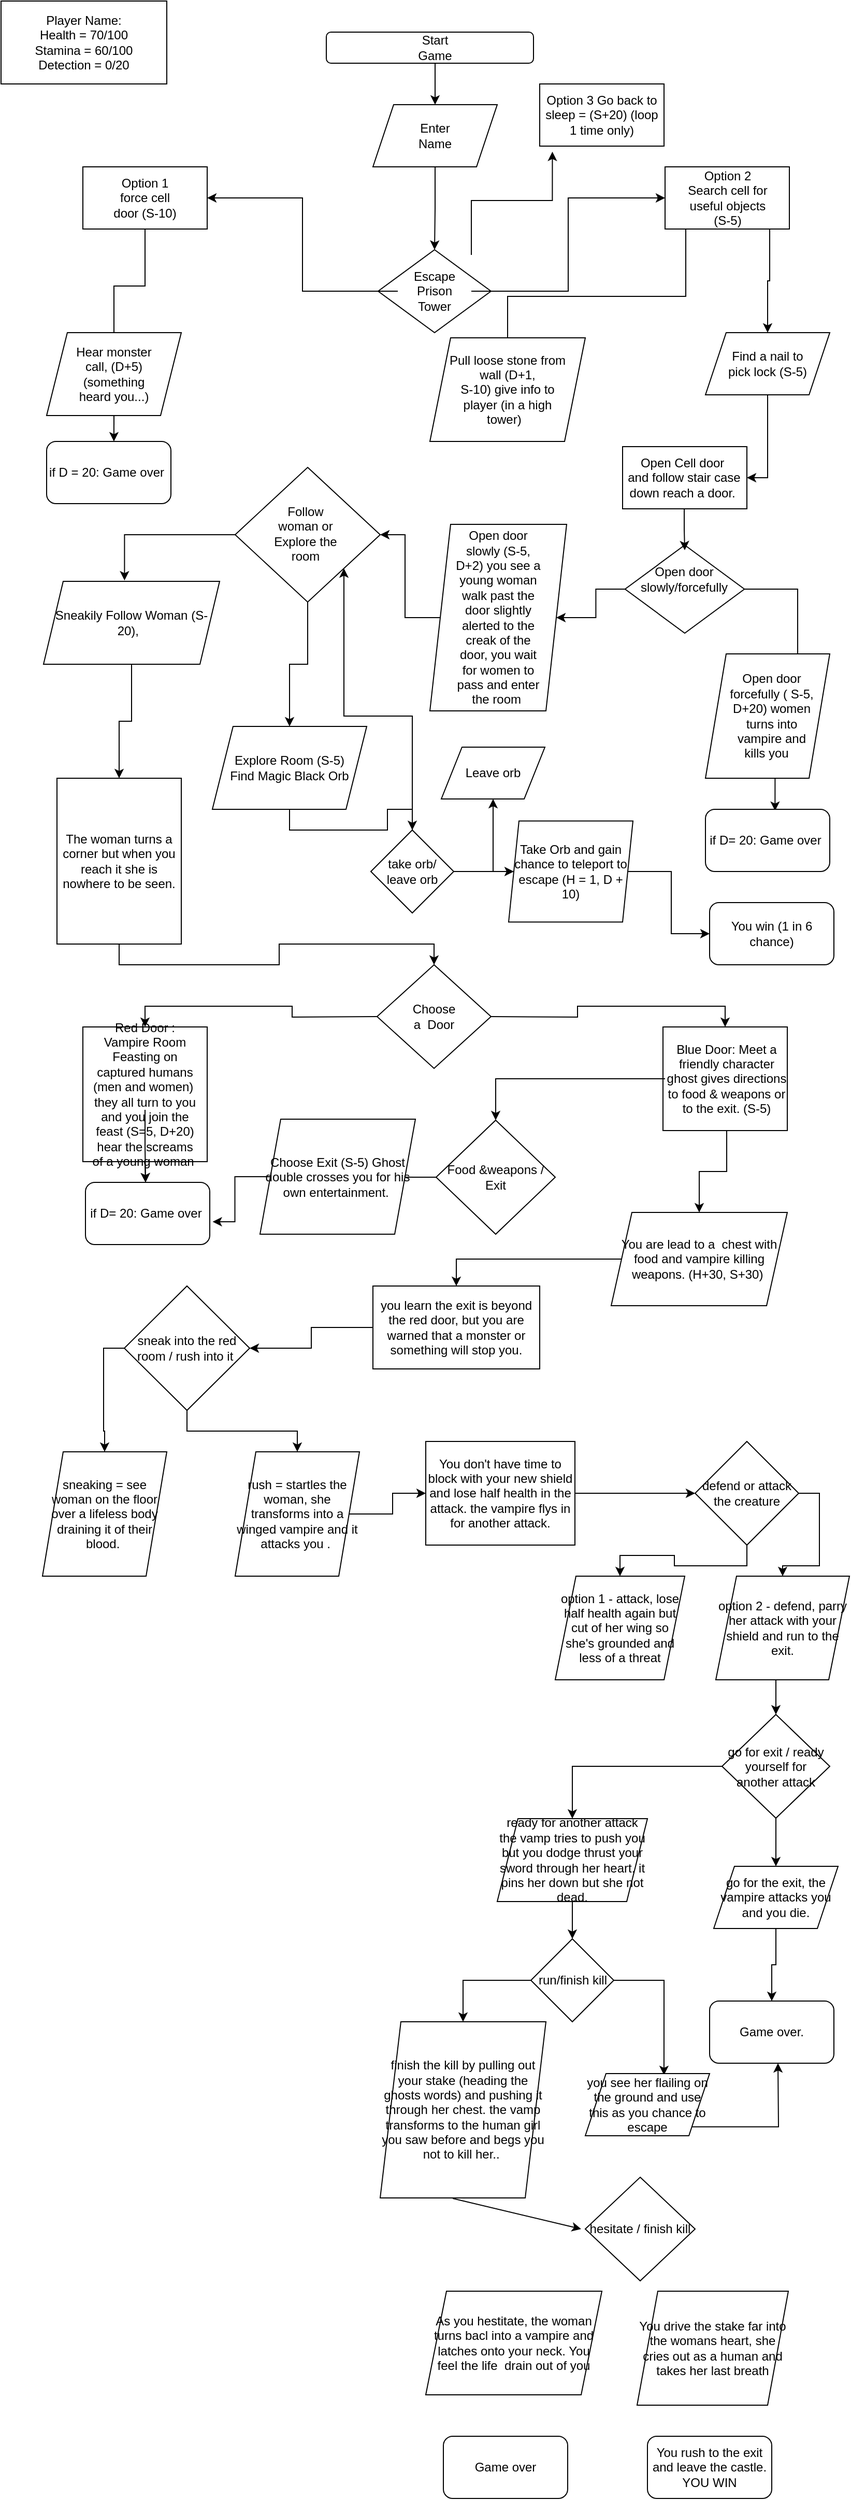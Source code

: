 <mxfile version="14.2.9" type="github">
  <diagram id="AGkp3YgMyCRiQ7xAGxLQ" name="Page-1">
    <mxGraphModel dx="1222" dy="490" grid="1" gridSize="10" guides="1" tooltips="1" connect="1" arrows="1" fold="1" page="1" pageScale="1" pageWidth="827" pageHeight="1169" math="0" shadow="0">
      <root>
        <mxCell id="0" />
        <mxCell id="1" parent="0" />
        <mxCell id="mVKKj_rzwkYYP3pHzG7V-71" style="edgeStyle=orthogonalEdgeStyle;rounded=0;orthogonalLoop=1;jettySize=auto;html=1;exitX=1;exitY=0.5;exitDx=0;exitDy=0;entryX=0.778;entryY=0.143;entryDx=0;entryDy=0;entryPerimeter=0;" parent="1" source="mVKKj_rzwkYYP3pHzG7V-67" target="mVKKj_rzwkYYP3pHzG7V-66" edge="1">
          <mxGeometry relative="1" as="geometry" />
        </mxCell>
        <mxCell id="mVKKj_rzwkYYP3pHzG7V-80" style="edgeStyle=orthogonalEdgeStyle;rounded=0;orthogonalLoop=1;jettySize=auto;html=1;exitX=0;exitY=0.5;exitDx=0;exitDy=0;" parent="1" source="mVKKj_rzwkYYP3pHzG7V-67" target="mVKKj_rzwkYYP3pHzG7V-75" edge="1">
          <mxGeometry relative="1" as="geometry" />
        </mxCell>
        <mxCell id="mVKKj_rzwkYYP3pHzG7V-67" value="" style="rhombus;whiteSpace=wrap;html=1;" parent="1" vertex="1">
          <mxGeometry x="602.38" y="525" width="115.25" height="85" as="geometry" />
        </mxCell>
        <mxCell id="mVKKj_rzwkYYP3pHzG7V-27" value="" style="rounded=0;whiteSpace=wrap;html=1;" parent="1" vertex="1">
          <mxGeometry x="79" y="160" width="120" height="60" as="geometry" />
        </mxCell>
        <mxCell id="mVKKj_rzwkYYP3pHzG7V-28" value="" style="rounded=0;whiteSpace=wrap;html=1;" parent="1" vertex="1">
          <mxGeometry x="641" y="160" width="120" height="60" as="geometry" />
        </mxCell>
        <mxCell id="mVKKj_rzwkYYP3pHzG7V-25" value="" style="rhombus;whiteSpace=wrap;html=1;" parent="1" vertex="1">
          <mxGeometry x="364" y="240" width="109" height="80" as="geometry" />
        </mxCell>
        <mxCell id="mVKKj_rzwkYYP3pHzG7V-15" style="edgeStyle=orthogonalEdgeStyle;rounded=0;orthogonalLoop=1;jettySize=auto;html=1;exitX=0;exitY=0.5;exitDx=0;exitDy=0;entryX=0.5;entryY=0;entryDx=0;entryDy=0;" parent="1" target="mVKKj_rzwkYYP3pHzG7V-11" edge="1">
          <mxGeometry relative="1" as="geometry">
            <mxPoint x="363" y="980" as="sourcePoint" />
          </mxGeometry>
        </mxCell>
        <mxCell id="mVKKj_rzwkYYP3pHzG7V-16" style="edgeStyle=orthogonalEdgeStyle;rounded=0;orthogonalLoop=1;jettySize=auto;html=1;exitX=1;exitY=0.5;exitDx=0;exitDy=0;entryX=0.5;entryY=0;entryDx=0;entryDy=0;" parent="1" target="mVKKj_rzwkYYP3pHzG7V-12" edge="1">
          <mxGeometry relative="1" as="geometry">
            <mxPoint x="473" y="980" as="sourcePoint" />
          </mxGeometry>
        </mxCell>
        <mxCell id="mVKKj_rzwkYYP3pHzG7V-9" value="" style="rhombus;whiteSpace=wrap;html=1;" parent="1" vertex="1">
          <mxGeometry x="363" y="930" width="110" height="100" as="geometry" />
        </mxCell>
        <object label="" id="mVKKj_rzwkYYP3pHzG7V-1">
          <mxCell style="rounded=1;whiteSpace=wrap;html=1;" parent="1" vertex="1">
            <mxGeometry x="314" y="30" width="200" height="30" as="geometry" />
          </mxCell>
        </object>
        <mxCell id="mVKKj_rzwkYYP3pHzG7V-8" style="edgeStyle=orthogonalEdgeStyle;rounded=0;orthogonalLoop=1;jettySize=auto;html=1;entryX=0.5;entryY=0;entryDx=0;entryDy=0;" parent="1" target="mVKKj_rzwkYYP3pHzG7V-3" edge="1">
          <mxGeometry relative="1" as="geometry">
            <mxPoint x="419" y="70" as="sourcePoint" />
            <Array as="points">
              <mxPoint x="419" y="60" />
              <mxPoint x="419" y="60" />
            </Array>
          </mxGeometry>
        </mxCell>
        <mxCell id="mVKKj_rzwkYYP3pHzG7V-2" value="Start Game" style="text;html=1;strokeColor=none;fillColor=none;align=center;verticalAlign=middle;whiteSpace=wrap;rounded=0;" parent="1" vertex="1">
          <mxGeometry x="399" y="35" width="40" height="20" as="geometry" />
        </mxCell>
        <mxCell id="mVKKj_rzwkYYP3pHzG7V-26" style="edgeStyle=orthogonalEdgeStyle;rounded=0;orthogonalLoop=1;jettySize=auto;html=1;exitX=0.5;exitY=1;exitDx=0;exitDy=0;entryX=0.5;entryY=0;entryDx=0;entryDy=0;" parent="1" source="mVKKj_rzwkYYP3pHzG7V-3" target="mVKKj_rzwkYYP3pHzG7V-25" edge="1">
          <mxGeometry relative="1" as="geometry" />
        </mxCell>
        <mxCell id="mVKKj_rzwkYYP3pHzG7V-3" value="" style="shape=parallelogram;perimeter=parallelogramPerimeter;whiteSpace=wrap;html=1;fixedSize=1;" parent="1" vertex="1">
          <mxGeometry x="359" y="100" width="120" height="60" as="geometry" />
        </mxCell>
        <mxCell id="mVKKj_rzwkYYP3pHzG7V-6" value="Enter Name" style="text;html=1;strokeColor=none;fillColor=none;align=center;verticalAlign=middle;whiteSpace=wrap;rounded=0;" parent="1" vertex="1">
          <mxGeometry x="399" y="120" width="40" height="20" as="geometry" />
        </mxCell>
        <mxCell id="mVKKj_rzwkYYP3pHzG7V-7" style="edgeStyle=orthogonalEdgeStyle;rounded=0;orthogonalLoop=1;jettySize=auto;html=1;exitX=0.5;exitY=1;exitDx=0;exitDy=0;" parent="1" source="mVKKj_rzwkYYP3pHzG7V-6" target="mVKKj_rzwkYYP3pHzG7V-6" edge="1">
          <mxGeometry relative="1" as="geometry" />
        </mxCell>
        <mxCell id="mVKKj_rzwkYYP3pHzG7V-4" value="Choose a&amp;nbsp; Door" style="text;html=1;strokeColor=none;fillColor=none;align=center;verticalAlign=middle;whiteSpace=wrap;rounded=0;" parent="1" vertex="1">
          <mxGeometry x="402" y="950" width="32" height="60" as="geometry" />
        </mxCell>
        <mxCell id="mVKKj_rzwkYYP3pHzG7V-112" style="edgeStyle=orthogonalEdgeStyle;rounded=0;orthogonalLoop=1;jettySize=auto;html=1;exitX=0.5;exitY=1;exitDx=0;exitDy=0;entryX=0.5;entryY=0;entryDx=0;entryDy=0;" parent="1" source="mVKKj_rzwkYYP3pHzG7V-11" target="mVKKj_rzwkYYP3pHzG7V-110" edge="1">
          <mxGeometry relative="1" as="geometry" />
        </mxCell>
        <mxCell id="mVKKj_rzwkYYP3pHzG7V-11" value="" style="rounded=0;whiteSpace=wrap;html=1;" parent="1" vertex="1">
          <mxGeometry x="79" y="990" width="120" height="130" as="geometry" />
        </mxCell>
        <mxCell id="mVKKj_rzwkYYP3pHzG7V-12" value="" style="rounded=0;whiteSpace=wrap;html=1;" parent="1" vertex="1">
          <mxGeometry x="639" y="990" width="120" height="100" as="geometry" />
        </mxCell>
        <mxCell id="aACTHdseWjAm7IjOx82R-12" value="" style="edgeStyle=orthogonalEdgeStyle;rounded=0;orthogonalLoop=1;jettySize=auto;html=1;" edge="1" parent="1" source="mVKKj_rzwkYYP3pHzG7V-13" target="mVKKj_rzwkYYP3pHzG7V-110">
          <mxGeometry relative="1" as="geometry" />
        </mxCell>
        <mxCell id="mVKKj_rzwkYYP3pHzG7V-13" value="Red Door : Vampire Room Feasting on captured humans (men and women)&amp;nbsp;&lt;br&gt;they all turn to you and you join the feast (S=5, D+20) hear the screams of a young woman&amp;nbsp;" style="text;html=1;strokeColor=none;fillColor=none;align=center;verticalAlign=middle;whiteSpace=wrap;rounded=0;" parent="1" vertex="1">
          <mxGeometry x="86" y="1040" width="106" height="30" as="geometry" />
        </mxCell>
        <mxCell id="mVKKj_rzwkYYP3pHzG7V-115" style="edgeStyle=orthogonalEdgeStyle;rounded=0;orthogonalLoop=1;jettySize=auto;html=1;exitX=0;exitY=0.5;exitDx=0;exitDy=0;entryX=0.5;entryY=0;entryDx=0;entryDy=0;" parent="1" source="mVKKj_rzwkYYP3pHzG7V-14" target="mVKKj_rzwkYYP3pHzG7V-114" edge="1">
          <mxGeometry relative="1" as="geometry" />
        </mxCell>
        <mxCell id="mVKKj_rzwkYYP3pHzG7V-120" style="edgeStyle=orthogonalEdgeStyle;rounded=0;orthogonalLoop=1;jettySize=auto;html=1;exitX=0.5;exitY=1;exitDx=0;exitDy=0;entryX=0.5;entryY=0;entryDx=0;entryDy=0;" parent="1" source="mVKKj_rzwkYYP3pHzG7V-14" target="mVKKj_rzwkYYP3pHzG7V-119" edge="1">
          <mxGeometry relative="1" as="geometry" />
        </mxCell>
        <mxCell id="mVKKj_rzwkYYP3pHzG7V-14" value="Blue Door: Meet a friendly character ghost gives directions to food &amp;amp; weapons or to the exit. (S-5)" style="text;html=1;strokeColor=none;fillColor=none;align=center;verticalAlign=middle;whiteSpace=wrap;rounded=0;" parent="1" vertex="1">
          <mxGeometry x="641" y="990" width="119" height="100" as="geometry" />
        </mxCell>
        <mxCell id="mVKKj_rzwkYYP3pHzG7V-52" style="edgeStyle=orthogonalEdgeStyle;rounded=0;orthogonalLoop=1;jettySize=auto;html=1;exitX=0.5;exitY=1;exitDx=0;exitDy=0;entryX=0.5;entryY=0;entryDx=0;entryDy=0;" parent="1" source="mVKKj_rzwkYYP3pHzG7V-22" target="mVKKj_rzwkYYP3pHzG7V-37" edge="1">
          <mxGeometry relative="1" as="geometry" />
        </mxCell>
        <mxCell id="mVKKj_rzwkYYP3pHzG7V-22" value="Option 1 force cell door (S-10)" style="text;html=1;strokeColor=none;fillColor=none;align=center;verticalAlign=middle;whiteSpace=wrap;rounded=0;" parent="1" vertex="1">
          <mxGeometry x="104" y="160" width="70" height="60" as="geometry" />
        </mxCell>
        <mxCell id="mVKKj_rzwkYYP3pHzG7V-53" style="edgeStyle=orthogonalEdgeStyle;rounded=0;orthogonalLoop=1;jettySize=auto;html=1;exitX=1;exitY=1;exitDx=0;exitDy=0;" parent="1" source="mVKKj_rzwkYYP3pHzG7V-23" target="mVKKj_rzwkYYP3pHzG7V-32" edge="1">
          <mxGeometry relative="1" as="geometry" />
        </mxCell>
        <mxCell id="mVKKj_rzwkYYP3pHzG7V-54" style="edgeStyle=orthogonalEdgeStyle;rounded=0;orthogonalLoop=1;jettySize=auto;html=1;exitX=0;exitY=1;exitDx=0;exitDy=0;entryX=0.5;entryY=0;entryDx=0;entryDy=0;" parent="1" source="mVKKj_rzwkYYP3pHzG7V-23" target="mVKKj_rzwkYYP3pHzG7V-35" edge="1">
          <mxGeometry relative="1" as="geometry" />
        </mxCell>
        <mxCell id="mVKKj_rzwkYYP3pHzG7V-23" value="Option 2 Search cell for useful objects (S-5)" style="text;html=1;strokeColor=none;fillColor=none;align=center;verticalAlign=middle;whiteSpace=wrap;rounded=0;" parent="1" vertex="1">
          <mxGeometry x="661" y="160" width="81" height="60" as="geometry" />
        </mxCell>
        <mxCell id="mVKKj_rzwkYYP3pHzG7V-29" style="edgeStyle=orthogonalEdgeStyle;rounded=0;orthogonalLoop=1;jettySize=auto;html=1;exitX=0;exitY=0.5;exitDx=0;exitDy=0;entryX=1;entryY=0.5;entryDx=0;entryDy=0;" parent="1" source="mVKKj_rzwkYYP3pHzG7V-18" target="mVKKj_rzwkYYP3pHzG7V-27" edge="1">
          <mxGeometry relative="1" as="geometry" />
        </mxCell>
        <mxCell id="mVKKj_rzwkYYP3pHzG7V-30" style="edgeStyle=orthogonalEdgeStyle;rounded=0;orthogonalLoop=1;jettySize=auto;html=1;exitX=1;exitY=0.5;exitDx=0;exitDy=0;entryX=0;entryY=0.5;entryDx=0;entryDy=0;" parent="1" source="mVKKj_rzwkYYP3pHzG7V-18" target="mVKKj_rzwkYYP3pHzG7V-28" edge="1">
          <mxGeometry relative="1" as="geometry" />
        </mxCell>
        <mxCell id="mVKKj_rzwkYYP3pHzG7V-100" style="edgeStyle=orthogonalEdgeStyle;rounded=0;orthogonalLoop=1;jettySize=auto;html=1;exitX=1;exitY=0;exitDx=0;exitDy=0;entryX=0.102;entryY=1.09;entryDx=0;entryDy=0;entryPerimeter=0;" parent="1" source="mVKKj_rzwkYYP3pHzG7V-18" target="mVKKj_rzwkYYP3pHzG7V-44" edge="1">
          <mxGeometry relative="1" as="geometry" />
        </mxCell>
        <mxCell id="mVKKj_rzwkYYP3pHzG7V-18" value="Escape Prison Tower" style="text;html=1;strokeColor=none;fillColor=none;align=center;verticalAlign=middle;whiteSpace=wrap;rounded=0;" parent="1" vertex="1">
          <mxGeometry x="383" y="245" width="71" height="70" as="geometry" />
        </mxCell>
        <mxCell id="mVKKj_rzwkYYP3pHzG7V-31" value="" style="shape=parallelogram;perimeter=parallelogramPerimeter;whiteSpace=wrap;html=1;fixedSize=1;" parent="1" vertex="1">
          <mxGeometry x="680" y="320" width="120" height="60" as="geometry" />
        </mxCell>
        <mxCell id="mVKKj_rzwkYYP3pHzG7V-57" style="edgeStyle=orthogonalEdgeStyle;rounded=0;orthogonalLoop=1;jettySize=auto;html=1;exitX=0.5;exitY=1;exitDx=0;exitDy=0;entryX=1;entryY=0.5;entryDx=0;entryDy=0;" parent="1" source="mVKKj_rzwkYYP3pHzG7V-32" target="mVKKj_rzwkYYP3pHzG7V-56" edge="1">
          <mxGeometry relative="1" as="geometry" />
        </mxCell>
        <mxCell id="mVKKj_rzwkYYP3pHzG7V-32" value="Find a nail to pick lock (S-5)" style="text;html=1;strokeColor=none;fillColor=none;align=center;verticalAlign=middle;whiteSpace=wrap;rounded=0;" parent="1" vertex="1">
          <mxGeometry x="699" y="320" width="82" height="60" as="geometry" />
        </mxCell>
        <mxCell id="mVKKj_rzwkYYP3pHzG7V-34" value="" style="shape=parallelogram;perimeter=parallelogramPerimeter;whiteSpace=wrap;html=1;fixedSize=1;" parent="1" vertex="1">
          <mxGeometry x="414" y="325" width="150" height="100" as="geometry" />
        </mxCell>
        <mxCell id="mVKKj_rzwkYYP3pHzG7V-35" value="Pull loose stone from wall (D+1, &lt;br&gt;S-10) give info to player (in a high tower)&amp;nbsp;&amp;nbsp;" style="text;html=1;strokeColor=none;fillColor=none;align=center;verticalAlign=middle;whiteSpace=wrap;rounded=0;" parent="1" vertex="1">
          <mxGeometry x="431" y="350" width="116" height="50" as="geometry" />
        </mxCell>
        <mxCell id="mVKKj_rzwkYYP3pHzG7V-61" style="edgeStyle=orthogonalEdgeStyle;rounded=0;orthogonalLoop=1;jettySize=auto;html=1;exitX=0.5;exitY=1;exitDx=0;exitDy=0;entryX=0.56;entryY=0;entryDx=0;entryDy=0;entryPerimeter=0;" parent="1" source="mVKKj_rzwkYYP3pHzG7V-36" target="mVKKj_rzwkYYP3pHzG7V-60" edge="1">
          <mxGeometry relative="1" as="geometry" />
        </mxCell>
        <mxCell id="mVKKj_rzwkYYP3pHzG7V-36" value="" style="shape=parallelogram;perimeter=parallelogramPerimeter;whiteSpace=wrap;html=1;fixedSize=1;" parent="1" vertex="1">
          <mxGeometry x="44" y="320" width="130" height="80" as="geometry" />
        </mxCell>
        <mxCell id="mVKKj_rzwkYYP3pHzG7V-37" value="Hear monster call, (D+5) (something heard you...)" style="text;html=1;strokeColor=none;fillColor=none;align=center;verticalAlign=middle;whiteSpace=wrap;rounded=0;" parent="1" vertex="1">
          <mxGeometry x="69" y="330" width="80" height="60" as="geometry" />
        </mxCell>
        <mxCell id="mVKKj_rzwkYYP3pHzG7V-41" value="" style="rounded=0;whiteSpace=wrap;html=1;" parent="1" vertex="1">
          <mxGeometry width="160" height="80" as="geometry" />
        </mxCell>
        <mxCell id="mVKKj_rzwkYYP3pHzG7V-42" value="Player Name:&lt;br&gt;Health = 70/100&lt;br&gt;Stamina = 60/100&lt;br&gt;Detection = 0/20" style="text;html=1;strokeColor=none;fillColor=none;align=center;verticalAlign=middle;whiteSpace=wrap;rounded=0;" parent="1" vertex="1">
          <mxGeometry width="160" height="80" as="geometry" />
        </mxCell>
        <mxCell id="mVKKj_rzwkYYP3pHzG7V-43" value="" style="rounded=0;whiteSpace=wrap;html=1;" parent="1" vertex="1">
          <mxGeometry x="520" y="80" width="120" height="60" as="geometry" />
        </mxCell>
        <mxCell id="mVKKj_rzwkYYP3pHzG7V-44" value="Option 3 Go back to sleep = (S+20) (loop 1 time only)" style="text;html=1;strokeColor=none;fillColor=none;align=center;verticalAlign=middle;whiteSpace=wrap;rounded=0;" parent="1" vertex="1">
          <mxGeometry x="520" y="80" width="120" height="60" as="geometry" />
        </mxCell>
        <mxCell id="mVKKj_rzwkYYP3pHzG7V-55" value="" style="rounded=0;whiteSpace=wrap;html=1;" parent="1" vertex="1">
          <mxGeometry x="600" y="430" width="120" height="60" as="geometry" />
        </mxCell>
        <mxCell id="mVKKj_rzwkYYP3pHzG7V-70" style="edgeStyle=orthogonalEdgeStyle;rounded=0;orthogonalLoop=1;jettySize=auto;html=1;exitX=0.5;exitY=1;exitDx=0;exitDy=0;entryX=0.506;entryY=0.238;entryDx=0;entryDy=0;entryPerimeter=0;" parent="1" source="mVKKj_rzwkYYP3pHzG7V-56" target="mVKKj_rzwkYYP3pHzG7V-65" edge="1">
          <mxGeometry relative="1" as="geometry" />
        </mxCell>
        <mxCell id="mVKKj_rzwkYYP3pHzG7V-56" value="Open Cell door&amp;nbsp;&lt;br&gt;and follow stair case down reach a door.&amp;nbsp;" style="text;html=1;strokeColor=none;fillColor=none;align=center;verticalAlign=middle;whiteSpace=wrap;rounded=0;" parent="1" vertex="1">
          <mxGeometry x="599" y="430" width="121" height="60" as="geometry" />
        </mxCell>
        <mxCell id="mVKKj_rzwkYYP3pHzG7V-59" value="" style="rounded=1;whiteSpace=wrap;html=1;" parent="1" vertex="1">
          <mxGeometry x="44" y="425" width="120" height="60" as="geometry" />
        </mxCell>
        <mxCell id="mVKKj_rzwkYYP3pHzG7V-60" value="if D = 20: Game over" style="text;html=1;strokeColor=none;fillColor=none;align=center;verticalAlign=middle;whiteSpace=wrap;rounded=0;" parent="1" vertex="1">
          <mxGeometry x="44" y="425" width="116" height="60" as="geometry" />
        </mxCell>
        <mxCell id="mVKKj_rzwkYYP3pHzG7V-63" value="" style="shape=parallelogram;perimeter=parallelogramPerimeter;whiteSpace=wrap;html=1;fixedSize=1;" parent="1" vertex="1">
          <mxGeometry x="680" y="630" width="120" height="120" as="geometry" />
        </mxCell>
        <mxCell id="mVKKj_rzwkYYP3pHzG7V-74" style="edgeStyle=orthogonalEdgeStyle;rounded=0;orthogonalLoop=1;jettySize=auto;html=1;exitX=0.5;exitY=1;exitDx=0;exitDy=0;entryX=0.579;entryY=0.024;entryDx=0;entryDy=0;entryPerimeter=0;" parent="1" source="mVKKj_rzwkYYP3pHzG7V-66" target="mVKKj_rzwkYYP3pHzG7V-73" edge="1">
          <mxGeometry relative="1" as="geometry" />
        </mxCell>
        <mxCell id="mVKKj_rzwkYYP3pHzG7V-66" value="Open door forcefully ( S-5, D+20) women turns into vampire and kills you&amp;nbsp; &amp;nbsp;" style="text;html=1;strokeColor=none;fillColor=none;align=center;verticalAlign=middle;whiteSpace=wrap;rounded=0;" parent="1" vertex="1">
          <mxGeometry x="699" y="630" width="90" height="120" as="geometry" />
        </mxCell>
        <mxCell id="mVKKj_rzwkYYP3pHzG7V-65" value="Open door slowly/forcefully" style="text;html=1;strokeColor=none;fillColor=none;align=center;verticalAlign=middle;whiteSpace=wrap;rounded=0;" parent="1" vertex="1">
          <mxGeometry x="617.25" y="505" width="84.5" height="105" as="geometry" />
        </mxCell>
        <mxCell id="mVKKj_rzwkYYP3pHzG7V-72" value="" style="rounded=1;whiteSpace=wrap;html=1;" parent="1" vertex="1">
          <mxGeometry x="680" y="780" width="120" height="60" as="geometry" />
        </mxCell>
        <mxCell id="mVKKj_rzwkYYP3pHzG7V-73" value="if D= 20: Game over" style="text;html=1;strokeColor=none;fillColor=none;align=center;verticalAlign=middle;whiteSpace=wrap;rounded=0;" parent="1" vertex="1">
          <mxGeometry x="680" y="780" width="116" height="60" as="geometry" />
        </mxCell>
        <mxCell id="mVKKj_rzwkYYP3pHzG7V-82" style="edgeStyle=orthogonalEdgeStyle;rounded=0;orthogonalLoop=1;jettySize=auto;html=1;exitX=0;exitY=0.5;exitDx=0;exitDy=0;entryX=1;entryY=0.5;entryDx=0;entryDy=0;" parent="1" source="mVKKj_rzwkYYP3pHzG7V-75" target="mVKKj_rzwkYYP3pHzG7V-81" edge="1">
          <mxGeometry relative="1" as="geometry" />
        </mxCell>
        <mxCell id="mVKKj_rzwkYYP3pHzG7V-75" value="" style="shape=parallelogram;perimeter=parallelogramPerimeter;whiteSpace=wrap;html=1;fixedSize=1;" parent="1" vertex="1">
          <mxGeometry x="414" y="505" width="132" height="180" as="geometry" />
        </mxCell>
        <mxCell id="mVKKj_rzwkYYP3pHzG7V-76" value="Open door slowly (S-5, D+2) you see a young woman walk past the door slightly alerted to the creak of the door, you wait for women to pass and enter the room&amp;nbsp;" style="text;html=1;strokeColor=none;fillColor=none;align=center;verticalAlign=middle;whiteSpace=wrap;rounded=0;" parent="1" vertex="1">
          <mxGeometry x="435" y="535" width="90" height="120" as="geometry" />
        </mxCell>
        <mxCell id="mVKKj_rzwkYYP3pHzG7V-88" style="edgeStyle=orthogonalEdgeStyle;rounded=0;orthogonalLoop=1;jettySize=auto;html=1;exitX=0;exitY=0.5;exitDx=0;exitDy=0;entryX=0.46;entryY=-0.011;entryDx=0;entryDy=0;entryPerimeter=0;" parent="1" source="mVKKj_rzwkYYP3pHzG7V-81" target="mVKKj_rzwkYYP3pHzG7V-86" edge="1">
          <mxGeometry relative="1" as="geometry" />
        </mxCell>
        <mxCell id="mVKKj_rzwkYYP3pHzG7V-89" style="edgeStyle=orthogonalEdgeStyle;rounded=0;orthogonalLoop=1;jettySize=auto;html=1;exitX=0.5;exitY=1;exitDx=0;exitDy=0;entryX=0.5;entryY=0;entryDx=0;entryDy=0;" parent="1" source="mVKKj_rzwkYYP3pHzG7V-81" target="mVKKj_rzwkYYP3pHzG7V-87" edge="1">
          <mxGeometry relative="1" as="geometry" />
        </mxCell>
        <mxCell id="mVKKj_rzwkYYP3pHzG7V-81" value="" style="rhombus;whiteSpace=wrap;html=1;" parent="1" vertex="1">
          <mxGeometry x="226" y="450" width="140" height="130" as="geometry" />
        </mxCell>
        <mxCell id="mVKKj_rzwkYYP3pHzG7V-83" value="Follow woman or Explore the room" style="text;html=1;strokeColor=none;fillColor=none;align=center;verticalAlign=middle;whiteSpace=wrap;rounded=0;" parent="1" vertex="1">
          <mxGeometry x="262" y="477.5" width="64" height="72.5" as="geometry" />
        </mxCell>
        <mxCell id="mVKKj_rzwkYYP3pHzG7V-102" style="edgeStyle=orthogonalEdgeStyle;rounded=0;orthogonalLoop=1;jettySize=auto;html=1;exitX=0.5;exitY=1;exitDx=0;exitDy=0;entryX=0.5;entryY=0;entryDx=0;entryDy=0;" parent="1" source="mVKKj_rzwkYYP3pHzG7V-86" target="mVKKj_rzwkYYP3pHzG7V-101" edge="1">
          <mxGeometry relative="1" as="geometry" />
        </mxCell>
        <mxCell id="mVKKj_rzwkYYP3pHzG7V-86" value="Sneakily Follow Woman (S-20),&amp;nbsp;&amp;nbsp;" style="shape=parallelogram;perimeter=parallelogramPerimeter;whiteSpace=wrap;html=1;fixedSize=1;size=19;" parent="1" vertex="1">
          <mxGeometry x="41" y="560" width="170" height="80" as="geometry" />
        </mxCell>
        <mxCell id="mVKKj_rzwkYYP3pHzG7V-95" style="edgeStyle=orthogonalEdgeStyle;rounded=0;orthogonalLoop=1;jettySize=auto;html=1;exitX=0.5;exitY=1;exitDx=0;exitDy=0;entryX=0.5;entryY=0;entryDx=0;entryDy=0;" parent="1" source="mVKKj_rzwkYYP3pHzG7V-87" target="mVKKj_rzwkYYP3pHzG7V-92" edge="1">
          <mxGeometry relative="1" as="geometry" />
        </mxCell>
        <mxCell id="mVKKj_rzwkYYP3pHzG7V-87" value="Explore Room (S-5)&lt;br&gt;Find Magic Black Orb" style="shape=parallelogram;perimeter=parallelogramPerimeter;whiteSpace=wrap;html=1;fixedSize=1;" parent="1" vertex="1">
          <mxGeometry x="204" y="700" width="149" height="80" as="geometry" />
        </mxCell>
        <mxCell id="mVKKj_rzwkYYP3pHzG7V-96" style="edgeStyle=orthogonalEdgeStyle;rounded=0;orthogonalLoop=1;jettySize=auto;html=1;exitX=1;exitY=0.5;exitDx=0;exitDy=0;entryX=0;entryY=0.5;entryDx=0;entryDy=0;" parent="1" source="mVKKj_rzwkYYP3pHzG7V-92" target="mVKKj_rzwkYYP3pHzG7V-93" edge="1">
          <mxGeometry relative="1" as="geometry" />
        </mxCell>
        <mxCell id="mVKKj_rzwkYYP3pHzG7V-99" style="edgeStyle=orthogonalEdgeStyle;rounded=0;orthogonalLoop=1;jettySize=auto;html=1;exitX=1;exitY=0.5;exitDx=0;exitDy=0;entryX=0.5;entryY=1;entryDx=0;entryDy=0;" parent="1" source="mVKKj_rzwkYYP3pHzG7V-92" target="mVKKj_rzwkYYP3pHzG7V-94" edge="1">
          <mxGeometry relative="1" as="geometry" />
        </mxCell>
        <mxCell id="mVKKj_rzwkYYP3pHzG7V-104" style="edgeStyle=orthogonalEdgeStyle;rounded=0;orthogonalLoop=1;jettySize=auto;html=1;exitX=0.5;exitY=0;exitDx=0;exitDy=0;entryX=1;entryY=1;entryDx=0;entryDy=0;" parent="1" source="mVKKj_rzwkYYP3pHzG7V-92" target="mVKKj_rzwkYYP3pHzG7V-81" edge="1">
          <mxGeometry relative="1" as="geometry" />
        </mxCell>
        <mxCell id="mVKKj_rzwkYYP3pHzG7V-92" value="take orb/ leave orb" style="rhombus;whiteSpace=wrap;html=1;" parent="1" vertex="1">
          <mxGeometry x="357" y="800" width="80" height="80" as="geometry" />
        </mxCell>
        <mxCell id="mVKKj_rzwkYYP3pHzG7V-106" style="edgeStyle=orthogonalEdgeStyle;rounded=0;orthogonalLoop=1;jettySize=auto;html=1;exitX=1;exitY=0.5;exitDx=0;exitDy=0;entryX=0;entryY=0.5;entryDx=0;entryDy=0;" parent="1" source="mVKKj_rzwkYYP3pHzG7V-93" target="mVKKj_rzwkYYP3pHzG7V-105" edge="1">
          <mxGeometry relative="1" as="geometry" />
        </mxCell>
        <mxCell id="mVKKj_rzwkYYP3pHzG7V-93" value="Take Orb and gain chance to teleport to escape (H = 1, D + 10)" style="shape=parallelogram;perimeter=parallelogramPerimeter;whiteSpace=wrap;html=1;fixedSize=1;size=10;" parent="1" vertex="1">
          <mxGeometry x="490" y="791.25" width="120" height="97.5" as="geometry" />
        </mxCell>
        <mxCell id="mVKKj_rzwkYYP3pHzG7V-94" value="Leave orb" style="shape=parallelogram;perimeter=parallelogramPerimeter;whiteSpace=wrap;html=1;fixedSize=1;" parent="1" vertex="1">
          <mxGeometry x="425" y="720" width="100" height="50" as="geometry" />
        </mxCell>
        <mxCell id="mVKKj_rzwkYYP3pHzG7V-103" style="edgeStyle=orthogonalEdgeStyle;rounded=0;orthogonalLoop=1;jettySize=auto;html=1;exitX=0.5;exitY=1;exitDx=0;exitDy=0;entryX=0.5;entryY=0;entryDx=0;entryDy=0;" parent="1" source="mVKKj_rzwkYYP3pHzG7V-101" target="mVKKj_rzwkYYP3pHzG7V-9" edge="1">
          <mxGeometry relative="1" as="geometry" />
        </mxCell>
        <mxCell id="mVKKj_rzwkYYP3pHzG7V-101" value="The woman turns a corner but when you reach it she is nowhere to be seen." style="rounded=0;whiteSpace=wrap;html=1;" parent="1" vertex="1">
          <mxGeometry x="54" y="750" width="120" height="160" as="geometry" />
        </mxCell>
        <mxCell id="mVKKj_rzwkYYP3pHzG7V-105" value="You win (1 in 6 chance)" style="rounded=1;whiteSpace=wrap;html=1;" parent="1" vertex="1">
          <mxGeometry x="684" y="870" width="120" height="60" as="geometry" />
        </mxCell>
        <mxCell id="mVKKj_rzwkYYP3pHzG7V-109" value="" style="rounded=1;whiteSpace=wrap;html=1;" parent="1" vertex="1">
          <mxGeometry x="81.5" y="1140" width="120" height="60" as="geometry" />
        </mxCell>
        <mxCell id="mVKKj_rzwkYYP3pHzG7V-110" value="if D= 20: Game over" style="text;html=1;strokeColor=none;fillColor=none;align=center;verticalAlign=middle;whiteSpace=wrap;rounded=0;" parent="1" vertex="1">
          <mxGeometry x="81.5" y="1140" width="116" height="60" as="geometry" />
        </mxCell>
        <mxCell id="mVKKj_rzwkYYP3pHzG7V-117" style="edgeStyle=orthogonalEdgeStyle;rounded=0;orthogonalLoop=1;jettySize=auto;html=1;exitX=0;exitY=0.5;exitDx=0;exitDy=0;" parent="1" source="mVKKj_rzwkYYP3pHzG7V-114" target="mVKKj_rzwkYYP3pHzG7V-116" edge="1">
          <mxGeometry relative="1" as="geometry" />
        </mxCell>
        <mxCell id="mVKKj_rzwkYYP3pHzG7V-114" value="Food &amp;amp;weapons / Exit" style="rhombus;whiteSpace=wrap;html=1;" parent="1" vertex="1">
          <mxGeometry x="420" y="1080" width="115" height="110" as="geometry" />
        </mxCell>
        <mxCell id="mVKKj_rzwkYYP3pHzG7V-118" style="edgeStyle=orthogonalEdgeStyle;rounded=0;orthogonalLoop=1;jettySize=auto;html=1;exitX=0;exitY=0.5;exitDx=0;exitDy=0;entryX=1.023;entryY=0.633;entryDx=0;entryDy=0;entryPerimeter=0;" parent="1" source="mVKKj_rzwkYYP3pHzG7V-116" target="mVKKj_rzwkYYP3pHzG7V-109" edge="1">
          <mxGeometry relative="1" as="geometry" />
        </mxCell>
        <mxCell id="mVKKj_rzwkYYP3pHzG7V-116" value="Choose Exit (S-5) Ghost double crosses you for his own entertainment.&amp;nbsp;" style="shape=parallelogram;perimeter=parallelogramPerimeter;whiteSpace=wrap;html=1;fixedSize=1;" parent="1" vertex="1">
          <mxGeometry x="250" y="1079" width="150" height="111" as="geometry" />
        </mxCell>
        <mxCell id="aACTHdseWjAm7IjOx82R-3" style="edgeStyle=orthogonalEdgeStyle;rounded=0;orthogonalLoop=1;jettySize=auto;html=1;exitX=0;exitY=0.5;exitDx=0;exitDy=0;entryX=0.5;entryY=0;entryDx=0;entryDy=0;" edge="1" parent="1" source="mVKKj_rzwkYYP3pHzG7V-119" target="aACTHdseWjAm7IjOx82R-2">
          <mxGeometry relative="1" as="geometry" />
        </mxCell>
        <mxCell id="mVKKj_rzwkYYP3pHzG7V-119" value="You are lead to a&amp;nbsp; chest with food and vampire killing weapons. (H+30, S+30)&amp;nbsp;" style="shape=parallelogram;perimeter=parallelogramPerimeter;whiteSpace=wrap;html=1;fixedSize=1;" parent="1" vertex="1">
          <mxGeometry x="589" y="1169" width="170" height="90" as="geometry" />
        </mxCell>
        <mxCell id="aACTHdseWjAm7IjOx82R-5" style="edgeStyle=orthogonalEdgeStyle;rounded=0;orthogonalLoop=1;jettySize=auto;html=1;exitX=0;exitY=0.5;exitDx=0;exitDy=0;" edge="1" parent="1" source="aACTHdseWjAm7IjOx82R-2" target="aACTHdseWjAm7IjOx82R-4">
          <mxGeometry relative="1" as="geometry" />
        </mxCell>
        <mxCell id="aACTHdseWjAm7IjOx82R-2" value="you learn the exit is beyond the red door, but you are warned that a monster or something will stop you." style="rounded=0;whiteSpace=wrap;html=1;" vertex="1" parent="1">
          <mxGeometry x="359" y="1240" width="161" height="80" as="geometry" />
        </mxCell>
        <mxCell id="aACTHdseWjAm7IjOx82R-8" style="edgeStyle=orthogonalEdgeStyle;rounded=0;orthogonalLoop=1;jettySize=auto;html=1;exitX=0;exitY=0.5;exitDx=0;exitDy=0;entryX=0.5;entryY=0;entryDx=0;entryDy=0;" edge="1" parent="1" source="aACTHdseWjAm7IjOx82R-4" target="aACTHdseWjAm7IjOx82R-6">
          <mxGeometry relative="1" as="geometry" />
        </mxCell>
        <mxCell id="aACTHdseWjAm7IjOx82R-9" style="edgeStyle=orthogonalEdgeStyle;rounded=0;orthogonalLoop=1;jettySize=auto;html=1;exitX=0.5;exitY=1;exitDx=0;exitDy=0;entryX=0.5;entryY=0;entryDx=0;entryDy=0;" edge="1" parent="1" source="aACTHdseWjAm7IjOx82R-4" target="aACTHdseWjAm7IjOx82R-7">
          <mxGeometry relative="1" as="geometry" />
        </mxCell>
        <mxCell id="aACTHdseWjAm7IjOx82R-4" value="sneak into the red room / rush into it&amp;nbsp;" style="rhombus;whiteSpace=wrap;html=1;" vertex="1" parent="1">
          <mxGeometry x="119" y="1240" width="121" height="120" as="geometry" />
        </mxCell>
        <mxCell id="aACTHdseWjAm7IjOx82R-6" value="sneaking = see woman on the floor over a lifeless body draining it of their blood.&amp;nbsp;" style="shape=parallelogram;perimeter=parallelogramPerimeter;whiteSpace=wrap;html=1;fixedSize=1;" vertex="1" parent="1">
          <mxGeometry x="40" y="1400" width="120" height="120" as="geometry" />
        </mxCell>
        <mxCell id="aACTHdseWjAm7IjOx82R-15" style="edgeStyle=orthogonalEdgeStyle;rounded=0;orthogonalLoop=1;jettySize=auto;html=1;exitX=1;exitY=0.5;exitDx=0;exitDy=0;entryX=0;entryY=0.5;entryDx=0;entryDy=0;" edge="1" parent="1" source="aACTHdseWjAm7IjOx82R-7" target="aACTHdseWjAm7IjOx82R-14">
          <mxGeometry relative="1" as="geometry" />
        </mxCell>
        <mxCell id="aACTHdseWjAm7IjOx82R-7" value="rush = startles the woman, she transforms into a winged vampire and it attacks you .&amp;nbsp;" style="shape=parallelogram;perimeter=parallelogramPerimeter;whiteSpace=wrap;html=1;fixedSize=1;" vertex="1" parent="1">
          <mxGeometry x="226" y="1400" width="120" height="120" as="geometry" />
        </mxCell>
        <mxCell id="aACTHdseWjAm7IjOx82R-19" style="edgeStyle=orthogonalEdgeStyle;rounded=0;orthogonalLoop=1;jettySize=auto;html=1;exitX=1;exitY=0.5;exitDx=0;exitDy=0;" edge="1" parent="1" source="aACTHdseWjAm7IjOx82R-13" target="aACTHdseWjAm7IjOx82R-17">
          <mxGeometry relative="1" as="geometry" />
        </mxCell>
        <mxCell id="aACTHdseWjAm7IjOx82R-20" style="edgeStyle=orthogonalEdgeStyle;rounded=0;orthogonalLoop=1;jettySize=auto;html=1;exitX=0.5;exitY=1;exitDx=0;exitDy=0;entryX=0.5;entryY=0;entryDx=0;entryDy=0;" edge="1" parent="1" source="aACTHdseWjAm7IjOx82R-13" target="aACTHdseWjAm7IjOx82R-18">
          <mxGeometry relative="1" as="geometry" />
        </mxCell>
        <mxCell id="aACTHdseWjAm7IjOx82R-13" value="defend or attack the creature" style="rhombus;whiteSpace=wrap;html=1;" vertex="1" parent="1">
          <mxGeometry x="670" y="1390" width="100" height="100" as="geometry" />
        </mxCell>
        <mxCell id="aACTHdseWjAm7IjOx82R-16" style="edgeStyle=orthogonalEdgeStyle;rounded=0;orthogonalLoop=1;jettySize=auto;html=1;exitX=1;exitY=0.5;exitDx=0;exitDy=0;entryX=0;entryY=0.5;entryDx=0;entryDy=0;" edge="1" parent="1" source="aACTHdseWjAm7IjOx82R-14" target="aACTHdseWjAm7IjOx82R-13">
          <mxGeometry relative="1" as="geometry" />
        </mxCell>
        <mxCell id="aACTHdseWjAm7IjOx82R-14" value="You don&#39;t have time to block with your new shield and lose half health in the attack. the vampire flys in for another attack." style="rounded=0;whiteSpace=wrap;html=1;" vertex="1" parent="1">
          <mxGeometry x="410" y="1390" width="144" height="100" as="geometry" />
        </mxCell>
        <mxCell id="aACTHdseWjAm7IjOx82R-22" style="edgeStyle=orthogonalEdgeStyle;rounded=0;orthogonalLoop=1;jettySize=auto;html=1;exitX=0.5;exitY=1;exitDx=0;exitDy=0;entryX=0.5;entryY=0;entryDx=0;entryDy=0;" edge="1" parent="1" source="aACTHdseWjAm7IjOx82R-17" target="aACTHdseWjAm7IjOx82R-21">
          <mxGeometry relative="1" as="geometry" />
        </mxCell>
        <mxCell id="aACTHdseWjAm7IjOx82R-17" value="option 2 - defend, parry her attack with your shield and run to the exit." style="shape=parallelogram;perimeter=parallelogramPerimeter;whiteSpace=wrap;html=1;fixedSize=1;" vertex="1" parent="1">
          <mxGeometry x="690" y="1520" width="129" height="100" as="geometry" />
        </mxCell>
        <mxCell id="aACTHdseWjAm7IjOx82R-18" value="option 1 - attack, lose half health again but cut of her wing so she&#39;s grounded and less of a threat" style="shape=parallelogram;perimeter=parallelogramPerimeter;whiteSpace=wrap;html=1;fixedSize=1;" vertex="1" parent="1">
          <mxGeometry x="535" y="1520" width="125" height="100" as="geometry" />
        </mxCell>
        <mxCell id="aACTHdseWjAm7IjOx82R-24" style="edgeStyle=orthogonalEdgeStyle;rounded=0;orthogonalLoop=1;jettySize=auto;html=1;exitX=0.5;exitY=1;exitDx=0;exitDy=0;entryX=0.5;entryY=0;entryDx=0;entryDy=0;" edge="1" parent="1" source="aACTHdseWjAm7IjOx82R-21" target="aACTHdseWjAm7IjOx82R-23">
          <mxGeometry relative="1" as="geometry" />
        </mxCell>
        <mxCell id="aACTHdseWjAm7IjOx82R-28" style="edgeStyle=orthogonalEdgeStyle;rounded=0;orthogonalLoop=1;jettySize=auto;html=1;exitX=0;exitY=0.5;exitDx=0;exitDy=0;" edge="1" parent="1" source="aACTHdseWjAm7IjOx82R-21" target="aACTHdseWjAm7IjOx82R-27">
          <mxGeometry relative="1" as="geometry" />
        </mxCell>
        <mxCell id="aACTHdseWjAm7IjOx82R-21" value="go for exit / ready yourself for another attack" style="rhombus;whiteSpace=wrap;html=1;" vertex="1" parent="1">
          <mxGeometry x="696" y="1653.5" width="104" height="100" as="geometry" />
        </mxCell>
        <mxCell id="aACTHdseWjAm7IjOx82R-26" style="edgeStyle=orthogonalEdgeStyle;rounded=0;orthogonalLoop=1;jettySize=auto;html=1;exitX=0.5;exitY=1;exitDx=0;exitDy=0;entryX=0.5;entryY=0;entryDx=0;entryDy=0;" edge="1" parent="1" source="aACTHdseWjAm7IjOx82R-23" target="aACTHdseWjAm7IjOx82R-25">
          <mxGeometry relative="1" as="geometry" />
        </mxCell>
        <mxCell id="aACTHdseWjAm7IjOx82R-23" value="go for the exit, the vampire attacks you and you die." style="shape=parallelogram;perimeter=parallelogramPerimeter;whiteSpace=wrap;html=1;fixedSize=1;" vertex="1" parent="1">
          <mxGeometry x="688" y="1800" width="120" height="60" as="geometry" />
        </mxCell>
        <mxCell id="aACTHdseWjAm7IjOx82R-25" value="Game over." style="rounded=1;whiteSpace=wrap;html=1;" vertex="1" parent="1">
          <mxGeometry x="684" y="1930" width="120" height="60" as="geometry" />
        </mxCell>
        <mxCell id="aACTHdseWjAm7IjOx82R-31" style="edgeStyle=orthogonalEdgeStyle;rounded=0;orthogonalLoop=1;jettySize=auto;html=1;exitX=0.5;exitY=1;exitDx=0;exitDy=0;entryX=0.5;entryY=0;entryDx=0;entryDy=0;" edge="1" parent="1" source="aACTHdseWjAm7IjOx82R-27" target="aACTHdseWjAm7IjOx82R-29">
          <mxGeometry relative="1" as="geometry" />
        </mxCell>
        <mxCell id="aACTHdseWjAm7IjOx82R-27" value="ready for another attack the vamp tries to push you but you dodge thrust your sword through her heart. it pins her down but she not dead." style="shape=parallelogram;perimeter=parallelogramPerimeter;whiteSpace=wrap;html=1;fixedSize=1;" vertex="1" parent="1">
          <mxGeometry x="479" y="1754" width="145" height="80" as="geometry" />
        </mxCell>
        <mxCell id="aACTHdseWjAm7IjOx82R-32" style="edgeStyle=orthogonalEdgeStyle;rounded=0;orthogonalLoop=1;jettySize=auto;html=1;exitX=1;exitY=0.5;exitDx=0;exitDy=0;entryX=0.633;entryY=0.025;entryDx=0;entryDy=0;entryPerimeter=0;" edge="1" parent="1" source="aACTHdseWjAm7IjOx82R-29" target="aACTHdseWjAm7IjOx82R-30">
          <mxGeometry relative="1" as="geometry" />
        </mxCell>
        <mxCell id="aACTHdseWjAm7IjOx82R-36" style="edgeStyle=orthogonalEdgeStyle;rounded=0;orthogonalLoop=1;jettySize=auto;html=1;exitX=0;exitY=0.5;exitDx=0;exitDy=0;entryX=0.5;entryY=0;entryDx=0;entryDy=0;" edge="1" parent="1" source="aACTHdseWjAm7IjOx82R-29" target="aACTHdseWjAm7IjOx82R-35">
          <mxGeometry relative="1" as="geometry" />
        </mxCell>
        <mxCell id="aACTHdseWjAm7IjOx82R-29" value="run/finish kill" style="rhombus;whiteSpace=wrap;html=1;" vertex="1" parent="1">
          <mxGeometry x="511.5" y="1870" width="80" height="80" as="geometry" />
        </mxCell>
        <mxCell id="aACTHdseWjAm7IjOx82R-34" style="edgeStyle=orthogonalEdgeStyle;rounded=0;orthogonalLoop=1;jettySize=auto;html=1;exitX=1;exitY=1;exitDx=0;exitDy=0;" edge="1" parent="1" source="aACTHdseWjAm7IjOx82R-30">
          <mxGeometry relative="1" as="geometry">
            <mxPoint x="750" y="1990" as="targetPoint" />
          </mxGeometry>
        </mxCell>
        <mxCell id="aACTHdseWjAm7IjOx82R-30" value="you see her flailing on the ground and use this as you chance to escape" style="shape=parallelogram;perimeter=parallelogramPerimeter;whiteSpace=wrap;html=1;fixedSize=1;" vertex="1" parent="1">
          <mxGeometry x="564" y="2000" width="120" height="60" as="geometry" />
        </mxCell>
        <mxCell id="aACTHdseWjAm7IjOx82R-35" value="finish the kill by pulling out your stake (heading the ghosts words) and pushing it through her chest. the vamp transforms to the human girl you saw before and begs you not to kill her..&amp;nbsp;" style="shape=parallelogram;perimeter=parallelogramPerimeter;whiteSpace=wrap;html=1;fixedSize=1;" vertex="1" parent="1">
          <mxGeometry x="366" y="1950" width="160" height="170" as="geometry" />
        </mxCell>
        <mxCell id="aACTHdseWjAm7IjOx82R-37" value="hesitate / finish kill" style="rhombus;whiteSpace=wrap;html=1;" vertex="1" parent="1">
          <mxGeometry x="564" y="2100" width="106" height="100" as="geometry" />
        </mxCell>
        <mxCell id="aACTHdseWjAm7IjOx82R-38" value="" style="endArrow=classic;html=1;exitX=0.438;exitY=1.003;exitDx=0;exitDy=0;exitPerimeter=0;" edge="1" parent="1" source="aACTHdseWjAm7IjOx82R-35">
          <mxGeometry width="50" height="50" relative="1" as="geometry">
            <mxPoint x="370" y="2140" as="sourcePoint" />
            <mxPoint x="560" y="2150" as="targetPoint" />
          </mxGeometry>
        </mxCell>
        <mxCell id="aACTHdseWjAm7IjOx82R-39" value="As you hestitate, the woman turns bacl into a vampire and latches onto your neck. You feel the life&amp;nbsp; drain out of you" style="shape=parallelogram;perimeter=parallelogramPerimeter;whiteSpace=wrap;html=1;fixedSize=1;" vertex="1" parent="1">
          <mxGeometry x="410" y="2210" width="170" height="100" as="geometry" />
        </mxCell>
        <mxCell id="aACTHdseWjAm7IjOx82R-41" value="Game over" style="rounded=1;whiteSpace=wrap;html=1;" vertex="1" parent="1">
          <mxGeometry x="427" y="2350" width="120" height="60" as="geometry" />
        </mxCell>
        <mxCell id="aACTHdseWjAm7IjOx82R-42" value="You drive the stake far into the womans heart, she cries out as a human and takes her last breath" style="shape=parallelogram;perimeter=parallelogramPerimeter;whiteSpace=wrap;html=1;fixedSize=1;" vertex="1" parent="1">
          <mxGeometry x="614" y="2210" width="146" height="110" as="geometry" />
        </mxCell>
        <mxCell id="aACTHdseWjAm7IjOx82R-44" value="You rush to the exit and leave the castle. YOU WIN" style="rounded=1;whiteSpace=wrap;html=1;" vertex="1" parent="1">
          <mxGeometry x="624" y="2350" width="120" height="60" as="geometry" />
        </mxCell>
      </root>
    </mxGraphModel>
  </diagram>
</mxfile>
